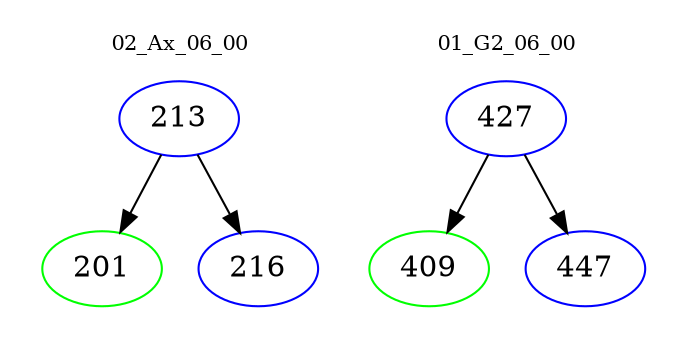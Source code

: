 digraph{
subgraph cluster_0 {
color = white
label = "02_Ax_06_00";
fontsize=10;
T0_213 [label="213", color="blue"]
T0_213 -> T0_201 [color="black"]
T0_201 [label="201", color="green"]
T0_213 -> T0_216 [color="black"]
T0_216 [label="216", color="blue"]
}
subgraph cluster_1 {
color = white
label = "01_G2_06_00";
fontsize=10;
T1_427 [label="427", color="blue"]
T1_427 -> T1_409 [color="black"]
T1_409 [label="409", color="green"]
T1_427 -> T1_447 [color="black"]
T1_447 [label="447", color="blue"]
}
}
